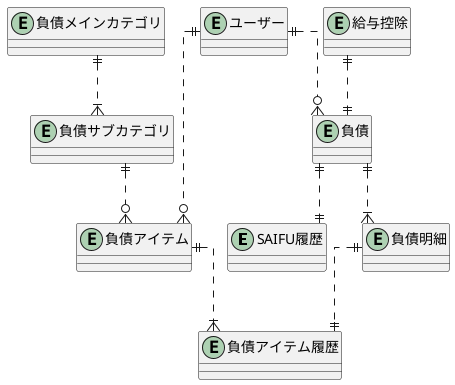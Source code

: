 @startuml ER_Concept
skinparam linetype ortho

' Entity
entity "SAIFU履歴" as saifuHistory {
}

entity "給与控除" as salaryDeduction {
}

entity "負債" as debt {
}

entity "負債明細" as debtDetail {
}

entity "負債アイテム" as debtItem {
}

entity "負債アイテム履歴" as debtItemHistory {
}

entity "負債メインカテゴリ" as debtCategoryMain {
}

entity "負債サブカテゴリ" as debtCategorySub {
}

entity "ユーザー" as user {
}

' Relation

' Debt
debtCategoryMain ||..|{debtCategorySub
debtCategorySub ||..o{debtItem
salaryDeduction ||..||debt
debt ||..|{debtDetail
debt ||..||saifuHistory
debtDetail ||..||debtItemHistory
debtItem ||..|{debtItemHistory
user ||..o{debt
user ||..o{debtItem

@enduml